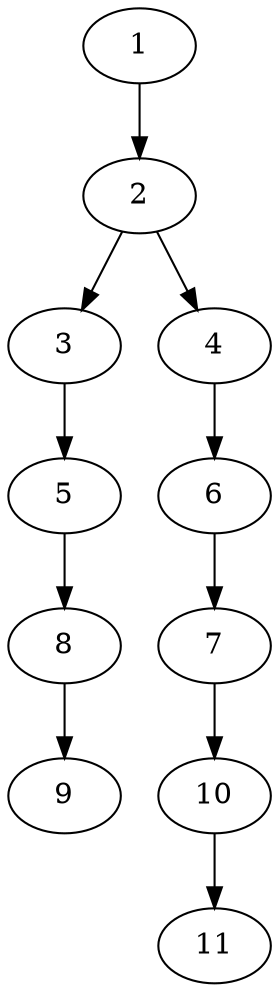 // DAG (tier=1-easy, mode=data, n=11, ccr=0.329, fat=0.365, density=0.215, regular=0.718, jump=0.082, mindata=1048576, maxdata=8388608)
// DAG automatically generated by daggen at Sun Aug 24 16:33:33 2025
// /home/ermia/Project/Environments/daggen/bin/daggen --dot --ccr 0.329 --fat 0.365 --regular 0.718 --density 0.215 --jump 0.082 --mindata 1048576 --maxdata 8388608 -n 11 
digraph G {
  1 [size="22377406463925896", alpha="0.04", expect_size="11188703231962948"]
  1 -> 2 [size ="405890649817088"]
  2 [size="27734041373005840384", alpha="0.07", expect_size="13867020686502920192"]
  2 -> 3 [size ="73299119833088"]
  2 -> 4 [size ="73299119833088"]
  3 [size="18493956492988092", alpha="0.06", expect_size="9246978246494046"]
  3 -> 5 [size ="14395690188800"]
  4 [size="485629173074361319424", alpha="0.14", expect_size="242814586537180659712"]
  4 -> 6 [size ="494264970641408"]
  5 [size="14247088554199344", alpha="0.19", expect_size="7123544277099672"]
  5 -> 8 [size ="428726663774208"]
  6 [size="228696367782063767552", alpha="0.02", expect_size="114348183891031883776"]
  6 -> 7 [size ="299177892380672"]
  7 [size="1670566459735062", alpha="0.07", expect_size="835283229867531"]
  7 -> 10 [size ="128311485267968"]
  8 [size="492685594232962940928", alpha="0.15", expect_size="246342797116481470464"]
  8 -> 9 [size ="499041385316352"]
  9 [size="64381684260962041856", alpha="0.13", expect_size="32190842130481020928"]
  10 [size="21149667117103544", alpha="0.02", expect_size="10574833558551772"]
  10 -> 11 [size ="20835423223808"]
  11 [size="251593323851022336000", alpha="0.13", expect_size="125796661925511168000"]
}